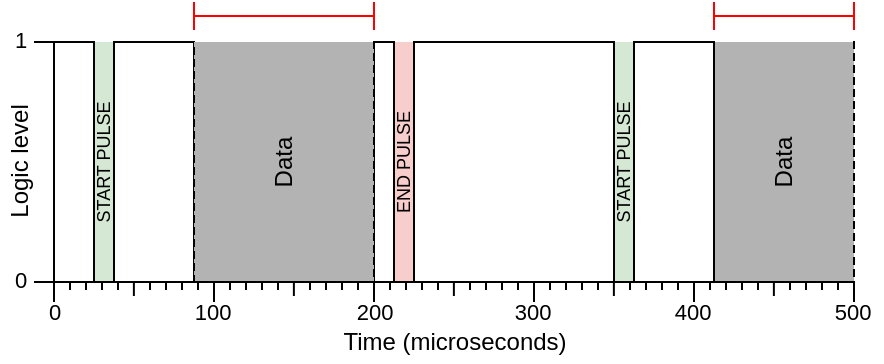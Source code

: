 <mxfile version="12.9.13" type="device"><diagram id="-LvSKuETzAvI5EUrZ2tX" name="Page-1"><mxGraphModel dx="527" dy="402" grid="1" gridSize="2" guides="1" tooltips="1" connect="1" arrows="1" fold="1" page="1" pageScale="1" pageWidth="827" pageHeight="1169" math="0" shadow="0"><root><mxCell id="0"/><mxCell id="1" parent="0"/><mxCell id="rDT69TFVrw3Ahm_1DX8v-24" value="Data" style="shape=partialRectangle;whiteSpace=wrap;html=1;bottom=0;right=1;left=1;top=1;fillColor=#B3B3B3;routingCenterX=-0.5;shadow=0;strokeColor=#000000;rotation=0;horizontal=0;direction=west;dashed=1;" parent="1" vertex="1"><mxGeometry x="410" y="160" width="70" height="120" as="geometry"/></mxCell><mxCell id="rDT69TFVrw3Ahm_1DX8v-3" value="" style="shape=partialRectangle;whiteSpace=wrap;html=1;bottom=1;right=1;left=1;top=0;fillColor=#FFFFFF;routingCenterX=-0.5;shadow=0;strokeColor=#000000;rotation=0;horizontal=1;direction=west;" parent="1" vertex="1"><mxGeometry x="80" y="160" width="20" height="120" as="geometry"/></mxCell><mxCell id="rDT69TFVrw3Ahm_1DX8v-4" value="START PULSE" style="shape=partialRectangle;whiteSpace=wrap;html=1;bottom=0;right=1;left=1;top=1;fillColor=#d5e8d4;routingCenterX=-0.5;shadow=0;strokeColor=#000000;rotation=0;horizontal=0;direction=west;fontSize=9;" parent="1" vertex="1"><mxGeometry x="100" y="160" width="10" height="120" as="geometry"/></mxCell><mxCell id="rDT69TFVrw3Ahm_1DX8v-5" value="" style="shape=partialRectangle;whiteSpace=wrap;html=1;bottom=1;right=1;left=1;top=0;fillColor=#FFFFFF;routingCenterX=-0.5;shadow=0;strokeColor=#000000;rotation=0;horizontal=1;direction=west;" parent="1" vertex="1"><mxGeometry x="110" y="160" width="40" height="120" as="geometry"/></mxCell><mxCell id="rDT69TFVrw3Ahm_1DX8v-8" value="" style="shape=partialRectangle;whiteSpace=wrap;html=1;bottom=1;right=1;left=1;top=0;fillColor=#FFFFFF;routingCenterX=-0.5;shadow=0;strokeColor=#000000;rotation=0;horizontal=1;direction=west;" parent="1" vertex="1"><mxGeometry x="240" y="160" width="10" height="120" as="geometry"/></mxCell><mxCell id="rDT69TFVrw3Ahm_1DX8v-10" value="" style="shape=partialRectangle;whiteSpace=wrap;html=1;bottom=1;right=1;left=1;top=0;fillColor=#FFFFFF;routingCenterX=-0.5;shadow=0;strokeColor=#000000;rotation=0;horizontal=1;direction=west;" parent="1" vertex="1"><mxGeometry x="260" y="160" width="100" height="120" as="geometry"/></mxCell><mxCell id="rDT69TFVrw3Ahm_1DX8v-12" value="" style="shape=partialRectangle;whiteSpace=wrap;html=1;bottom=1;right=1;left=1;top=0;fillColor=#FFFFFF;routingCenterX=-0.5;shadow=0;strokeColor=#000000;rotation=0;horizontal=1;direction=west;" parent="1" vertex="1"><mxGeometry x="370" y="160" width="40" height="120" as="geometry"/></mxCell><mxCell id="rDT69TFVrw3Ahm_1DX8v-21" value="Data" style="shape=partialRectangle;whiteSpace=wrap;html=1;bottom=0;right=1;left=1;top=1;fillColor=#B3B3B3;routingCenterX=-0.5;shadow=0;strokeColor=#000000;rotation=0;horizontal=0;direction=west;dashed=1;" parent="1" vertex="1"><mxGeometry x="150" y="160" width="90" height="120" as="geometry"/></mxCell><mxCell id="rDT69TFVrw3Ahm_1DX8v-22" value="END PULSE" style="shape=partialRectangle;whiteSpace=wrap;html=1;bottom=0;right=1;left=1;top=1;fillColor=#f8cecc;routingCenterX=-0.5;shadow=0;strokeColor=#000000;rotation=0;horizontal=0;direction=west;fontSize=9;" parent="1" vertex="1"><mxGeometry x="250" y="160" width="10" height="120" as="geometry"/></mxCell><mxCell id="rDT69TFVrw3Ahm_1DX8v-23" value="START PULSE" style="shape=partialRectangle;whiteSpace=wrap;html=1;bottom=0;right=1;left=1;top=1;fillColor=#d5e8d4;routingCenterX=-0.5;shadow=0;strokeColor=#000000;rotation=0;horizontal=0;direction=west;verticalAlign=middle;fontSize=9;" parent="1" vertex="1"><mxGeometry x="360" y="160" width="10" height="120" as="geometry"/></mxCell><mxCell id="rDT69TFVrw3Ahm_1DX8v-25" value="" style="shape=crossbar;whiteSpace=wrap;html=1;rounded=1;strokeColor=#000000;fillColor=#B3B3B3;rotation=-90;" parent="1" vertex="1"><mxGeometry x="20" y="210" width="120" height="20" as="geometry"/></mxCell><mxCell id="rDT69TFVrw3Ahm_1DX8v-45" value="" style="group" parent="1" vertex="1" connectable="0"><mxGeometry x="80" y="279.5" width="80" height="10.5" as="geometry"/></mxCell><mxCell id="rDT69TFVrw3Ahm_1DX8v-30" value="" style="endArrow=none;html=1;fontSize=11;" parent="rDT69TFVrw3Ahm_1DX8v-45" edge="1"><mxGeometry width="50" height="50" relative="1" as="geometry"><mxPoint x="24" y="4.5" as="sourcePoint"/><mxPoint x="24.0" y="0.5" as="targetPoint"/></mxGeometry></mxCell><mxCell id="rDT69TFVrw3Ahm_1DX8v-32" value="" style="endArrow=none;html=1;fontSize=11;endSize=6;startSize=6;" parent="rDT69TFVrw3Ahm_1DX8v-45" edge="1"><mxGeometry width="50" height="50" relative="1" as="geometry"><mxPoint x="39.94" y="7.5" as="sourcePoint"/><mxPoint x="39.94" y="0.5" as="targetPoint"/></mxGeometry></mxCell><mxCell id="rDT69TFVrw3Ahm_1DX8v-33" value="" style="endArrow=none;html=1;fontSize=11;" parent="rDT69TFVrw3Ahm_1DX8v-45" edge="1"><mxGeometry width="50" height="50" relative="1" as="geometry"><mxPoint y="0.5" as="sourcePoint"/><mxPoint x="80" y="0.5" as="targetPoint"/></mxGeometry></mxCell><mxCell id="rDT69TFVrw3Ahm_1DX8v-34" value="" style="endArrow=none;html=1;fontSize=11;" parent="rDT69TFVrw3Ahm_1DX8v-45" edge="1"><mxGeometry width="50" height="50" relative="1" as="geometry"><mxPoint y="10.5" as="sourcePoint"/><mxPoint as="targetPoint"/></mxGeometry></mxCell><mxCell id="rDT69TFVrw3Ahm_1DX8v-36" value="" style="endArrow=none;html=1;fontSize=11;" parent="rDT69TFVrw3Ahm_1DX8v-45" edge="1"><mxGeometry width="50" height="50" relative="1" as="geometry"><mxPoint x="32" y="4.5" as="sourcePoint"/><mxPoint x="32.0" y="0.5" as="targetPoint"/></mxGeometry></mxCell><mxCell id="rDT69TFVrw3Ahm_1DX8v-38" value="" style="endArrow=none;html=1;fontSize=11;" parent="rDT69TFVrw3Ahm_1DX8v-45" edge="1"><mxGeometry width="50" height="50" relative="1" as="geometry"><mxPoint x="16" y="4.5" as="sourcePoint"/><mxPoint x="16.0" y="0.5" as="targetPoint"/></mxGeometry></mxCell><mxCell id="rDT69TFVrw3Ahm_1DX8v-39" value="" style="endArrow=none;html=1;fontSize=11;" parent="rDT69TFVrw3Ahm_1DX8v-45" edge="1"><mxGeometry width="50" height="50" relative="1" as="geometry"><mxPoint x="8" y="4.5" as="sourcePoint"/><mxPoint x="8.0" y="0.5" as="targetPoint"/></mxGeometry></mxCell><mxCell id="rDT69TFVrw3Ahm_1DX8v-40" value="" style="endArrow=none;html=1;fontSize=11;" parent="rDT69TFVrw3Ahm_1DX8v-45" edge="1"><mxGeometry width="50" height="50" relative="1" as="geometry"><mxPoint x="80" y="10.5" as="sourcePoint"/><mxPoint x="80" as="targetPoint"/></mxGeometry></mxCell><mxCell id="rDT69TFVrw3Ahm_1DX8v-41" value="" style="endArrow=none;html=1;fontSize=11;" parent="rDT69TFVrw3Ahm_1DX8v-45" edge="1"><mxGeometry width="50" height="50" relative="1" as="geometry"><mxPoint x="64" y="4.5" as="sourcePoint"/><mxPoint x="64.0" y="0.5" as="targetPoint"/></mxGeometry></mxCell><mxCell id="rDT69TFVrw3Ahm_1DX8v-42" value="" style="endArrow=none;html=1;fontSize=11;" parent="rDT69TFVrw3Ahm_1DX8v-45" edge="1"><mxGeometry width="50" height="50" relative="1" as="geometry"><mxPoint x="72" y="4.5" as="sourcePoint"/><mxPoint x="72.0" y="0.5" as="targetPoint"/></mxGeometry></mxCell><mxCell id="rDT69TFVrw3Ahm_1DX8v-43" value="" style="endArrow=none;html=1;fontSize=11;" parent="rDT69TFVrw3Ahm_1DX8v-45" edge="1"><mxGeometry width="50" height="50" relative="1" as="geometry"><mxPoint x="56" y="4.5" as="sourcePoint"/><mxPoint x="56.0" y="0.5" as="targetPoint"/></mxGeometry></mxCell><mxCell id="rDT69TFVrw3Ahm_1DX8v-44" value="" style="endArrow=none;html=1;fontSize=11;" parent="rDT69TFVrw3Ahm_1DX8v-45" edge="1"><mxGeometry width="50" height="50" relative="1" as="geometry"><mxPoint x="48" y="4.5" as="sourcePoint"/><mxPoint x="48.0" y="0.5" as="targetPoint"/></mxGeometry></mxCell><mxCell id="rDT69TFVrw3Ahm_1DX8v-47" value="" style="group" parent="1" vertex="1" connectable="0"><mxGeometry x="160" y="279.5" width="80" height="10.5" as="geometry"/></mxCell><mxCell id="rDT69TFVrw3Ahm_1DX8v-48" value="" style="endArrow=none;html=1;fontSize=11;" parent="rDT69TFVrw3Ahm_1DX8v-47" edge="1"><mxGeometry width="50" height="50" relative="1" as="geometry"><mxPoint x="24" y="4.5" as="sourcePoint"/><mxPoint x="24.0" y="0.5" as="targetPoint"/></mxGeometry></mxCell><mxCell id="rDT69TFVrw3Ahm_1DX8v-49" value="" style="endArrow=none;html=1;fontSize=11;endSize=6;startSize=6;" parent="rDT69TFVrw3Ahm_1DX8v-47" edge="1"><mxGeometry width="50" height="50" relative="1" as="geometry"><mxPoint x="39.94" y="7.5" as="sourcePoint"/><mxPoint x="39.94" y="0.5" as="targetPoint"/></mxGeometry></mxCell><mxCell id="rDT69TFVrw3Ahm_1DX8v-50" value="" style="endArrow=none;html=1;fontSize=11;" parent="rDT69TFVrw3Ahm_1DX8v-47" edge="1"><mxGeometry width="50" height="50" relative="1" as="geometry"><mxPoint y="0.5" as="sourcePoint"/><mxPoint x="80" y="0.5" as="targetPoint"/></mxGeometry></mxCell><mxCell id="rDT69TFVrw3Ahm_1DX8v-51" value="" style="endArrow=none;html=1;fontSize=11;" parent="rDT69TFVrw3Ahm_1DX8v-47" edge="1"><mxGeometry width="50" height="50" relative="1" as="geometry"><mxPoint y="10.5" as="sourcePoint"/><mxPoint as="targetPoint"/></mxGeometry></mxCell><mxCell id="rDT69TFVrw3Ahm_1DX8v-52" value="" style="endArrow=none;html=1;fontSize=11;" parent="rDT69TFVrw3Ahm_1DX8v-47" edge="1"><mxGeometry width="50" height="50" relative="1" as="geometry"><mxPoint x="32" y="4.5" as="sourcePoint"/><mxPoint x="32.0" y="0.5" as="targetPoint"/></mxGeometry></mxCell><mxCell id="rDT69TFVrw3Ahm_1DX8v-53" value="" style="endArrow=none;html=1;fontSize=11;" parent="rDT69TFVrw3Ahm_1DX8v-47" edge="1"><mxGeometry width="50" height="50" relative="1" as="geometry"><mxPoint x="16" y="4.5" as="sourcePoint"/><mxPoint x="16.0" y="0.5" as="targetPoint"/></mxGeometry></mxCell><mxCell id="rDT69TFVrw3Ahm_1DX8v-54" value="" style="endArrow=none;html=1;fontSize=11;" parent="rDT69TFVrw3Ahm_1DX8v-47" edge="1"><mxGeometry width="50" height="50" relative="1" as="geometry"><mxPoint x="8" y="4.5" as="sourcePoint"/><mxPoint x="8.0" y="0.5" as="targetPoint"/></mxGeometry></mxCell><mxCell id="rDT69TFVrw3Ahm_1DX8v-55" value="" style="endArrow=none;html=1;fontSize=11;" parent="rDT69TFVrw3Ahm_1DX8v-47" edge="1"><mxGeometry width="50" height="50" relative="1" as="geometry"><mxPoint x="80" y="10.5" as="sourcePoint"/><mxPoint x="80" as="targetPoint"/></mxGeometry></mxCell><mxCell id="rDT69TFVrw3Ahm_1DX8v-56" value="" style="endArrow=none;html=1;fontSize=11;" parent="rDT69TFVrw3Ahm_1DX8v-47" edge="1"><mxGeometry width="50" height="50" relative="1" as="geometry"><mxPoint x="64" y="4.5" as="sourcePoint"/><mxPoint x="64.0" y="0.5" as="targetPoint"/></mxGeometry></mxCell><mxCell id="rDT69TFVrw3Ahm_1DX8v-57" value="" style="endArrow=none;html=1;fontSize=11;" parent="rDT69TFVrw3Ahm_1DX8v-47" edge="1"><mxGeometry width="50" height="50" relative="1" as="geometry"><mxPoint x="72" y="4.5" as="sourcePoint"/><mxPoint x="72.0" y="0.5" as="targetPoint"/></mxGeometry></mxCell><mxCell id="rDT69TFVrw3Ahm_1DX8v-58" value="" style="endArrow=none;html=1;fontSize=11;" parent="rDT69TFVrw3Ahm_1DX8v-47" edge="1"><mxGeometry width="50" height="50" relative="1" as="geometry"><mxPoint x="56" y="4.5" as="sourcePoint"/><mxPoint x="56.0" y="0.5" as="targetPoint"/></mxGeometry></mxCell><mxCell id="rDT69TFVrw3Ahm_1DX8v-59" value="" style="endArrow=none;html=1;fontSize=11;" parent="rDT69TFVrw3Ahm_1DX8v-47" edge="1"><mxGeometry width="50" height="50" relative="1" as="geometry"><mxPoint x="48" y="4.5" as="sourcePoint"/><mxPoint x="48.0" y="0.5" as="targetPoint"/></mxGeometry></mxCell><mxCell id="rDT69TFVrw3Ahm_1DX8v-60" value="" style="group" parent="1" vertex="1" connectable="0"><mxGeometry x="240" y="279.5" width="80" height="10.5" as="geometry"/></mxCell><mxCell id="rDT69TFVrw3Ahm_1DX8v-61" value="" style="endArrow=none;html=1;fontSize=11;" parent="rDT69TFVrw3Ahm_1DX8v-60" edge="1"><mxGeometry width="50" height="50" relative="1" as="geometry"><mxPoint x="24" y="4.5" as="sourcePoint"/><mxPoint x="24.0" y="0.5" as="targetPoint"/></mxGeometry></mxCell><mxCell id="rDT69TFVrw3Ahm_1DX8v-62" value="" style="endArrow=none;html=1;fontSize=11;endSize=6;startSize=6;" parent="rDT69TFVrw3Ahm_1DX8v-60" edge="1"><mxGeometry width="50" height="50" relative="1" as="geometry"><mxPoint x="39.94" y="7.5" as="sourcePoint"/><mxPoint x="39.94" y="0.5" as="targetPoint"/></mxGeometry></mxCell><mxCell id="rDT69TFVrw3Ahm_1DX8v-63" value="" style="endArrow=none;html=1;fontSize=11;" parent="rDT69TFVrw3Ahm_1DX8v-60" edge="1"><mxGeometry width="50" height="50" relative="1" as="geometry"><mxPoint y="0.5" as="sourcePoint"/><mxPoint x="80" y="0.5" as="targetPoint"/></mxGeometry></mxCell><mxCell id="rDT69TFVrw3Ahm_1DX8v-64" value="" style="endArrow=none;html=1;fontSize=11;" parent="rDT69TFVrw3Ahm_1DX8v-60" edge="1"><mxGeometry width="50" height="50" relative="1" as="geometry"><mxPoint y="10.5" as="sourcePoint"/><mxPoint as="targetPoint"/></mxGeometry></mxCell><mxCell id="rDT69TFVrw3Ahm_1DX8v-65" value="" style="endArrow=none;html=1;fontSize=11;" parent="rDT69TFVrw3Ahm_1DX8v-60" edge="1"><mxGeometry width="50" height="50" relative="1" as="geometry"><mxPoint x="32" y="4.5" as="sourcePoint"/><mxPoint x="32.0" y="0.5" as="targetPoint"/></mxGeometry></mxCell><mxCell id="rDT69TFVrw3Ahm_1DX8v-66" value="" style="endArrow=none;html=1;fontSize=11;" parent="rDT69TFVrw3Ahm_1DX8v-60" edge="1"><mxGeometry width="50" height="50" relative="1" as="geometry"><mxPoint x="16" y="4.5" as="sourcePoint"/><mxPoint x="16.0" y="0.5" as="targetPoint"/></mxGeometry></mxCell><mxCell id="rDT69TFVrw3Ahm_1DX8v-67" value="" style="endArrow=none;html=1;fontSize=11;" parent="rDT69TFVrw3Ahm_1DX8v-60" edge="1"><mxGeometry width="50" height="50" relative="1" as="geometry"><mxPoint x="8" y="4.5" as="sourcePoint"/><mxPoint x="8.0" y="0.5" as="targetPoint"/></mxGeometry></mxCell><mxCell id="rDT69TFVrw3Ahm_1DX8v-68" value="" style="endArrow=none;html=1;fontSize=11;" parent="rDT69TFVrw3Ahm_1DX8v-60" edge="1"><mxGeometry width="50" height="50" relative="1" as="geometry"><mxPoint x="80" y="10.5" as="sourcePoint"/><mxPoint x="80" as="targetPoint"/></mxGeometry></mxCell><mxCell id="rDT69TFVrw3Ahm_1DX8v-69" value="" style="endArrow=none;html=1;fontSize=11;" parent="rDT69TFVrw3Ahm_1DX8v-60" edge="1"><mxGeometry width="50" height="50" relative="1" as="geometry"><mxPoint x="64" y="4.5" as="sourcePoint"/><mxPoint x="64.0" y="0.5" as="targetPoint"/></mxGeometry></mxCell><mxCell id="rDT69TFVrw3Ahm_1DX8v-70" value="" style="endArrow=none;html=1;fontSize=11;" parent="rDT69TFVrw3Ahm_1DX8v-60" edge="1"><mxGeometry width="50" height="50" relative="1" as="geometry"><mxPoint x="72" y="4.5" as="sourcePoint"/><mxPoint x="72.0" y="0.5" as="targetPoint"/></mxGeometry></mxCell><mxCell id="rDT69TFVrw3Ahm_1DX8v-71" value="" style="endArrow=none;html=1;fontSize=11;" parent="rDT69TFVrw3Ahm_1DX8v-60" edge="1"><mxGeometry width="50" height="50" relative="1" as="geometry"><mxPoint x="56" y="4.5" as="sourcePoint"/><mxPoint x="56.0" y="0.5" as="targetPoint"/></mxGeometry></mxCell><mxCell id="rDT69TFVrw3Ahm_1DX8v-72" value="" style="endArrow=none;html=1;fontSize=11;" parent="rDT69TFVrw3Ahm_1DX8v-60" edge="1"><mxGeometry width="50" height="50" relative="1" as="geometry"><mxPoint x="48" y="4.5" as="sourcePoint"/><mxPoint x="48.0" y="0.5" as="targetPoint"/></mxGeometry></mxCell><mxCell id="rDT69TFVrw3Ahm_1DX8v-73" value="" style="group" parent="1" vertex="1" connectable="0"><mxGeometry x="320" y="279.5" width="80" height="10.5" as="geometry"/></mxCell><mxCell id="rDT69TFVrw3Ahm_1DX8v-74" value="" style="endArrow=none;html=1;fontSize=11;" parent="rDT69TFVrw3Ahm_1DX8v-73" edge="1"><mxGeometry width="50" height="50" relative="1" as="geometry"><mxPoint x="24" y="4.5" as="sourcePoint"/><mxPoint x="24.0" y="0.5" as="targetPoint"/></mxGeometry></mxCell><mxCell id="rDT69TFVrw3Ahm_1DX8v-75" value="" style="endArrow=none;html=1;fontSize=11;endSize=6;startSize=6;" parent="rDT69TFVrw3Ahm_1DX8v-73" edge="1"><mxGeometry width="50" height="50" relative="1" as="geometry"><mxPoint x="39.94" y="7.5" as="sourcePoint"/><mxPoint x="39.94" y="0.5" as="targetPoint"/></mxGeometry></mxCell><mxCell id="rDT69TFVrw3Ahm_1DX8v-76" value="" style="endArrow=none;html=1;fontSize=11;" parent="rDT69TFVrw3Ahm_1DX8v-73" edge="1"><mxGeometry width="50" height="50" relative="1" as="geometry"><mxPoint y="0.5" as="sourcePoint"/><mxPoint x="80" y="0.5" as="targetPoint"/></mxGeometry></mxCell><mxCell id="rDT69TFVrw3Ahm_1DX8v-77" value="" style="endArrow=none;html=1;fontSize=11;" parent="rDT69TFVrw3Ahm_1DX8v-73" edge="1"><mxGeometry width="50" height="50" relative="1" as="geometry"><mxPoint y="10.5" as="sourcePoint"/><mxPoint as="targetPoint"/></mxGeometry></mxCell><mxCell id="rDT69TFVrw3Ahm_1DX8v-78" value="" style="endArrow=none;html=1;fontSize=11;" parent="rDT69TFVrw3Ahm_1DX8v-73" edge="1"><mxGeometry width="50" height="50" relative="1" as="geometry"><mxPoint x="32" y="4.5" as="sourcePoint"/><mxPoint x="32.0" y="0.5" as="targetPoint"/></mxGeometry></mxCell><mxCell id="rDT69TFVrw3Ahm_1DX8v-79" value="" style="endArrow=none;html=1;fontSize=11;" parent="rDT69TFVrw3Ahm_1DX8v-73" edge="1"><mxGeometry width="50" height="50" relative="1" as="geometry"><mxPoint x="16" y="4.5" as="sourcePoint"/><mxPoint x="16.0" y="0.5" as="targetPoint"/></mxGeometry></mxCell><mxCell id="rDT69TFVrw3Ahm_1DX8v-80" value="" style="endArrow=none;html=1;fontSize=11;" parent="rDT69TFVrw3Ahm_1DX8v-73" edge="1"><mxGeometry width="50" height="50" relative="1" as="geometry"><mxPoint x="8" y="4.5" as="sourcePoint"/><mxPoint x="8.0" y="0.5" as="targetPoint"/></mxGeometry></mxCell><mxCell id="rDT69TFVrw3Ahm_1DX8v-81" value="" style="endArrow=none;html=1;fontSize=11;" parent="rDT69TFVrw3Ahm_1DX8v-73" edge="1"><mxGeometry width="50" height="50" relative="1" as="geometry"><mxPoint x="80" y="10.5" as="sourcePoint"/><mxPoint x="80" as="targetPoint"/></mxGeometry></mxCell><mxCell id="rDT69TFVrw3Ahm_1DX8v-82" value="" style="endArrow=none;html=1;fontSize=11;" parent="rDT69TFVrw3Ahm_1DX8v-73" edge="1"><mxGeometry width="50" height="50" relative="1" as="geometry"><mxPoint x="64" y="4.5" as="sourcePoint"/><mxPoint x="64.0" y="0.5" as="targetPoint"/></mxGeometry></mxCell><mxCell id="rDT69TFVrw3Ahm_1DX8v-83" value="" style="endArrow=none;html=1;fontSize=11;" parent="rDT69TFVrw3Ahm_1DX8v-73" edge="1"><mxGeometry width="50" height="50" relative="1" as="geometry"><mxPoint x="72" y="4.5" as="sourcePoint"/><mxPoint x="72.0" y="0.5" as="targetPoint"/></mxGeometry></mxCell><mxCell id="rDT69TFVrw3Ahm_1DX8v-84" value="" style="endArrow=none;html=1;fontSize=11;" parent="rDT69TFVrw3Ahm_1DX8v-73" edge="1"><mxGeometry width="50" height="50" relative="1" as="geometry"><mxPoint x="56" y="4.5" as="sourcePoint"/><mxPoint x="56.0" y="0.5" as="targetPoint"/></mxGeometry></mxCell><mxCell id="rDT69TFVrw3Ahm_1DX8v-85" value="" style="endArrow=none;html=1;fontSize=11;" parent="rDT69TFVrw3Ahm_1DX8v-73" edge="1"><mxGeometry width="50" height="50" relative="1" as="geometry"><mxPoint x="48" y="4.5" as="sourcePoint"/><mxPoint x="48.0" y="0.5" as="targetPoint"/></mxGeometry></mxCell><mxCell id="rDT69TFVrw3Ahm_1DX8v-86" value="" style="group" parent="1" vertex="1" connectable="0"><mxGeometry x="400" y="279.5" width="80" height="10.5" as="geometry"/></mxCell><mxCell id="rDT69TFVrw3Ahm_1DX8v-87" value="" style="endArrow=none;html=1;fontSize=11;" parent="rDT69TFVrw3Ahm_1DX8v-86" edge="1"><mxGeometry width="50" height="50" relative="1" as="geometry"><mxPoint x="24" y="4.5" as="sourcePoint"/><mxPoint x="24.0" y="0.5" as="targetPoint"/></mxGeometry></mxCell><mxCell id="rDT69TFVrw3Ahm_1DX8v-88" value="" style="endArrow=none;html=1;fontSize=11;endSize=6;startSize=6;" parent="rDT69TFVrw3Ahm_1DX8v-86" edge="1"><mxGeometry width="50" height="50" relative="1" as="geometry"><mxPoint x="39.94" y="7.5" as="sourcePoint"/><mxPoint x="39.94" y="0.5" as="targetPoint"/></mxGeometry></mxCell><mxCell id="rDT69TFVrw3Ahm_1DX8v-89" value="" style="endArrow=none;html=1;fontSize=11;" parent="rDT69TFVrw3Ahm_1DX8v-86" edge="1"><mxGeometry width="50" height="50" relative="1" as="geometry"><mxPoint y="0.5" as="sourcePoint"/><mxPoint x="80" y="0.5" as="targetPoint"/></mxGeometry></mxCell><mxCell id="rDT69TFVrw3Ahm_1DX8v-90" value="" style="endArrow=none;html=1;fontSize=11;" parent="rDT69TFVrw3Ahm_1DX8v-86" edge="1"><mxGeometry width="50" height="50" relative="1" as="geometry"><mxPoint y="10.5" as="sourcePoint"/><mxPoint as="targetPoint"/></mxGeometry></mxCell><mxCell id="rDT69TFVrw3Ahm_1DX8v-91" value="" style="endArrow=none;html=1;fontSize=11;" parent="rDT69TFVrw3Ahm_1DX8v-86" edge="1"><mxGeometry width="50" height="50" relative="1" as="geometry"><mxPoint x="32" y="4.5" as="sourcePoint"/><mxPoint x="32.0" y="0.5" as="targetPoint"/></mxGeometry></mxCell><mxCell id="rDT69TFVrw3Ahm_1DX8v-92" value="" style="endArrow=none;html=1;fontSize=11;" parent="rDT69TFVrw3Ahm_1DX8v-86" edge="1"><mxGeometry width="50" height="50" relative="1" as="geometry"><mxPoint x="16" y="4.5" as="sourcePoint"/><mxPoint x="16.0" y="0.5" as="targetPoint"/></mxGeometry></mxCell><mxCell id="rDT69TFVrw3Ahm_1DX8v-93" value="" style="endArrow=none;html=1;fontSize=11;" parent="rDT69TFVrw3Ahm_1DX8v-86" edge="1"><mxGeometry width="50" height="50" relative="1" as="geometry"><mxPoint x="8" y="4.5" as="sourcePoint"/><mxPoint x="8.0" y="0.5" as="targetPoint"/></mxGeometry></mxCell><mxCell id="rDT69TFVrw3Ahm_1DX8v-94" value="" style="endArrow=none;html=1;fontSize=11;" parent="rDT69TFVrw3Ahm_1DX8v-86" edge="1"><mxGeometry width="50" height="50" relative="1" as="geometry"><mxPoint x="80" y="10.5" as="sourcePoint"/><mxPoint x="80" as="targetPoint"/></mxGeometry></mxCell><mxCell id="rDT69TFVrw3Ahm_1DX8v-95" value="" style="endArrow=none;html=1;fontSize=11;" parent="rDT69TFVrw3Ahm_1DX8v-86" edge="1"><mxGeometry width="50" height="50" relative="1" as="geometry"><mxPoint x="64" y="4.5" as="sourcePoint"/><mxPoint x="64.0" y="0.5" as="targetPoint"/></mxGeometry></mxCell><mxCell id="rDT69TFVrw3Ahm_1DX8v-96" value="" style="endArrow=none;html=1;fontSize=11;" parent="rDT69TFVrw3Ahm_1DX8v-86" edge="1"><mxGeometry width="50" height="50" relative="1" as="geometry"><mxPoint x="72" y="4.5" as="sourcePoint"/><mxPoint x="72.0" y="0.5" as="targetPoint"/></mxGeometry></mxCell><mxCell id="rDT69TFVrw3Ahm_1DX8v-97" value="" style="endArrow=none;html=1;fontSize=11;" parent="rDT69TFVrw3Ahm_1DX8v-86" edge="1"><mxGeometry width="50" height="50" relative="1" as="geometry"><mxPoint x="56" y="4.5" as="sourcePoint"/><mxPoint x="56.0" y="0.5" as="targetPoint"/></mxGeometry></mxCell><mxCell id="rDT69TFVrw3Ahm_1DX8v-98" value="" style="endArrow=none;html=1;fontSize=11;" parent="rDT69TFVrw3Ahm_1DX8v-86" edge="1"><mxGeometry width="50" height="50" relative="1" as="geometry"><mxPoint x="48" y="4.5" as="sourcePoint"/><mxPoint x="48.0" y="0.5" as="targetPoint"/></mxGeometry></mxCell><mxCell id="rDT69TFVrw3Ahm_1DX8v-99" value="1" style="text;html=1;align=center;verticalAlign=middle;resizable=0;points=[];autosize=1;fontSize=11;" parent="1" vertex="1"><mxGeometry x="54" y="150" width="18" height="18" as="geometry"/></mxCell><mxCell id="rDT69TFVrw3Ahm_1DX8v-100" value="0" style="text;html=1;align=center;verticalAlign=middle;resizable=0;points=[];autosize=1;fontSize=11;" parent="1" vertex="1"><mxGeometry x="54" y="270" width="18" height="18" as="geometry"/></mxCell><mxCell id="rDT69TFVrw3Ahm_1DX8v-101" value="0" style="text;html=1;align=center;verticalAlign=middle;resizable=0;points=[];autosize=1;fontSize=11;" parent="1" vertex="1"><mxGeometry x="71" y="286" width="18" height="18" as="geometry"/></mxCell><mxCell id="rDT69TFVrw3Ahm_1DX8v-102" value="100&lt;br&gt;" style="text;html=1;align=center;verticalAlign=middle;resizable=0;points=[];autosize=1;fontSize=11;" parent="1" vertex="1"><mxGeometry x="144" y="286" width="30" height="18" as="geometry"/></mxCell><mxCell id="rDT69TFVrw3Ahm_1DX8v-103" value="200" style="text;html=1;align=center;verticalAlign=middle;resizable=0;points=[];autosize=1;fontSize=11;" parent="1" vertex="1"><mxGeometry x="225" y="286" width="30" height="18" as="geometry"/></mxCell><mxCell id="rDT69TFVrw3Ahm_1DX8v-105" value="300" style="text;html=1;align=center;verticalAlign=middle;resizable=0;points=[];autosize=1;fontSize=11;" parent="1" vertex="1"><mxGeometry x="304" y="286" width="30" height="18" as="geometry"/></mxCell><mxCell id="rDT69TFVrw3Ahm_1DX8v-106" value="400" style="text;html=1;align=center;verticalAlign=middle;resizable=0;points=[];autosize=1;fontSize=11;" parent="1" vertex="1"><mxGeometry x="384" y="286" width="30" height="18" as="geometry"/></mxCell><mxCell id="rDT69TFVrw3Ahm_1DX8v-107" value="500" style="text;html=1;align=center;verticalAlign=middle;resizable=0;points=[];autosize=1;fontSize=11;" parent="1" vertex="1"><mxGeometry x="464" y="286" width="30" height="18" as="geometry"/></mxCell><mxCell id="rDT69TFVrw3Ahm_1DX8v-110" value="Time (microseconds)" style="text;html=1;align=center;verticalAlign=middle;resizable=0;points=[];autosize=1;" parent="1" vertex="1"><mxGeometry x="218" y="300" width="124" height="20" as="geometry"/></mxCell><mxCell id="rDT69TFVrw3Ahm_1DX8v-111" value="Logic level" style="text;html=1;align=center;verticalAlign=middle;resizable=0;points=[];autosize=1;rotation=-90;" parent="1" vertex="1"><mxGeometry x="29" y="210" width="68" height="20" as="geometry"/></mxCell><mxCell id="lLDf9XaQVQpWFSb1Px0p-1" value="" style="shape=crossbar;whiteSpace=wrap;html=1;rounded=1;strokeColor=#FF0000;" vertex="1" parent="1"><mxGeometry x="150" y="140" width="90" height="14" as="geometry"/></mxCell><mxCell id="lLDf9XaQVQpWFSb1Px0p-2" value="" style="shape=crossbar;whiteSpace=wrap;html=1;rounded=1;strokeColor=#FF0000;" vertex="1" parent="1"><mxGeometry x="410" y="140" width="70" height="14" as="geometry"/></mxCell></root></mxGraphModel></diagram></mxfile>